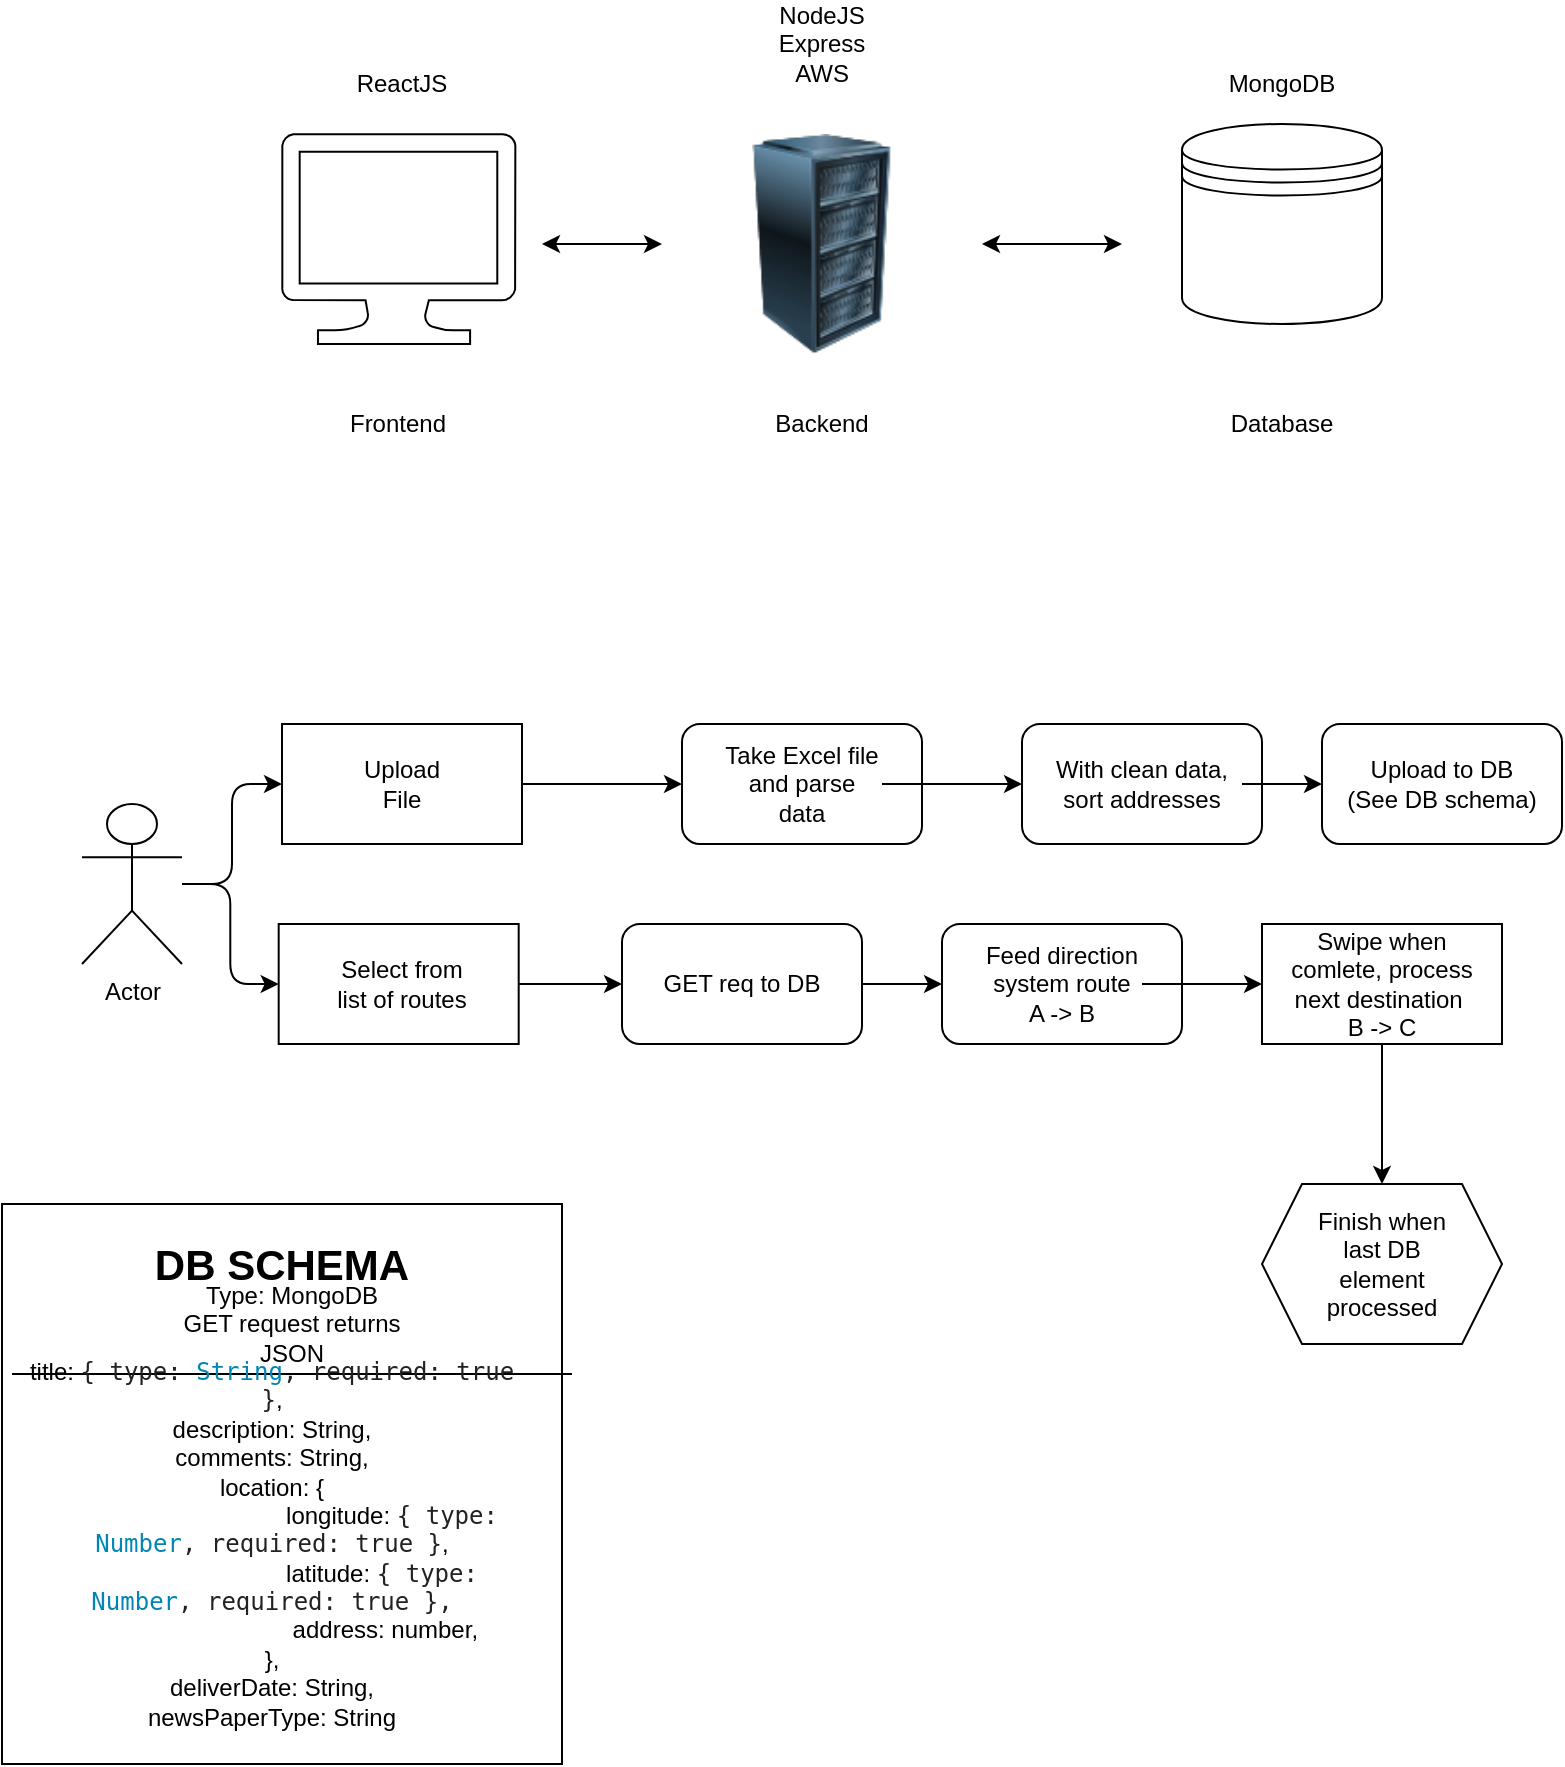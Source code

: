 <mxfile version="14.4.6" type="github">
  <diagram id="G51yq77fBeGaa_wuYlvk" name="Page-1">
    <mxGraphModel dx="1662" dy="800" grid="1" gridSize="10" guides="1" tooltips="1" connect="1" arrows="1" fold="1" page="1" pageScale="1" pageWidth="850" pageHeight="1100" math="0" shadow="0">
      <root>
        <mxCell id="0" />
        <mxCell id="1" parent="0" />
        <mxCell id="G3TwokHNa08a8Cz9YjGj-3" value="" style="shape=datastore;whiteSpace=wrap;html=1;" vertex="1" parent="1">
          <mxGeometry x="630" y="220" width="100" height="100" as="geometry" />
        </mxCell>
        <mxCell id="G3TwokHNa08a8Cz9YjGj-1" value="" style="image;html=1;image=img/lib/clip_art/computers/Server_Rack_128x128.png;fontFamily=Helvetica;fontSize=12;align=center;sketch=0;" vertex="1" parent="1">
          <mxGeometry x="370" y="225" width="160" height="110" as="geometry" />
        </mxCell>
        <mxCell id="G3TwokHNa08a8Cz9YjGj-2" value="MongoDB" style="text;html=1;strokeColor=none;fillColor=none;align=center;verticalAlign=middle;whiteSpace=wrap;" vertex="1" parent="1">
          <mxGeometry x="660" y="190" width="40" height="20" as="geometry" />
        </mxCell>
        <mxCell id="G3TwokHNa08a8Cz9YjGj-4" value="NodeJS&lt;br&gt;Express&lt;br&gt;AWS" style="text;html=1;strokeColor=none;fillColor=none;align=center;verticalAlign=middle;whiteSpace=wrap;" vertex="1" parent="1">
          <mxGeometry x="430" y="170" width="40" height="20" as="geometry" />
        </mxCell>
        <mxCell id="G3TwokHNa08a8Cz9YjGj-6" value="" style="aspect=fixed;pointerEvents=1;shadow=0;dashed=0;html=1;labelPosition=center;verticalLabelPosition=bottom;verticalAlign=top;align=center;shape=mxgraph.azure.computer;" vertex="1" parent="1">
          <mxGeometry x="180" y="225" width="116.67" height="105" as="geometry" />
        </mxCell>
        <mxCell id="G3TwokHNa08a8Cz9YjGj-7" value="ReactJS" style="text;html=1;strokeColor=none;fillColor=none;align=center;verticalAlign=middle;whiteSpace=wrap;" vertex="1" parent="1">
          <mxGeometry x="220" y="190" width="40" height="20" as="geometry" />
        </mxCell>
        <mxCell id="G3TwokHNa08a8Cz9YjGj-9" value="Frontend" style="text;html=1;strokeColor=none;fillColor=none;align=center;verticalAlign=middle;whiteSpace=wrap;" vertex="1" parent="1">
          <mxGeometry x="218" y="360" width="40" height="20" as="geometry" />
        </mxCell>
        <mxCell id="G3TwokHNa08a8Cz9YjGj-10" value="Backend" style="text;html=1;strokeColor=none;fillColor=none;align=center;verticalAlign=middle;whiteSpace=wrap;" vertex="1" parent="1">
          <mxGeometry x="430" y="360" width="40" height="20" as="geometry" />
        </mxCell>
        <mxCell id="G3TwokHNa08a8Cz9YjGj-11" value="Database" style="text;html=1;strokeColor=none;fillColor=none;align=center;verticalAlign=middle;whiteSpace=wrap;" vertex="1" parent="1">
          <mxGeometry x="660" y="360" width="40" height="20" as="geometry" />
        </mxCell>
        <mxCell id="G3TwokHNa08a8Cz9YjGj-12" value="" style="endArrow=classic;startArrow=classic;html=1;" edge="1" parent="1" target="G3TwokHNa08a8Cz9YjGj-1">
          <mxGeometry width="50" height="50" relative="1" as="geometry">
            <mxPoint x="310" y="280" as="sourcePoint" />
            <mxPoint x="450" y="380" as="targetPoint" />
          </mxGeometry>
        </mxCell>
        <mxCell id="G3TwokHNa08a8Cz9YjGj-13" value="" style="endArrow=classic;startArrow=classic;html=1;" edge="1" parent="1" source="G3TwokHNa08a8Cz9YjGj-1">
          <mxGeometry width="50" height="50" relative="1" as="geometry">
            <mxPoint x="520" y="310" as="sourcePoint" />
            <mxPoint x="600" y="280" as="targetPoint" />
          </mxGeometry>
        </mxCell>
        <mxCell id="G3TwokHNa08a8Cz9YjGj-21" style="edgeStyle=orthogonalEdgeStyle;curved=0;rounded=1;sketch=0;orthogonalLoop=1;jettySize=auto;html=1;entryX=0;entryY=0.5;entryDx=0;entryDy=0;" edge="1" parent="1" source="G3TwokHNa08a8Cz9YjGj-14" target="G3TwokHNa08a8Cz9YjGj-18">
          <mxGeometry relative="1" as="geometry" />
        </mxCell>
        <mxCell id="G3TwokHNa08a8Cz9YjGj-24" style="edgeStyle=orthogonalEdgeStyle;curved=0;rounded=1;sketch=0;orthogonalLoop=1;jettySize=auto;html=1;entryX=0;entryY=0.5;entryDx=0;entryDy=0;" edge="1" parent="1" source="G3TwokHNa08a8Cz9YjGj-14" target="G3TwokHNa08a8Cz9YjGj-23">
          <mxGeometry relative="1" as="geometry" />
        </mxCell>
        <mxCell id="G3TwokHNa08a8Cz9YjGj-14" value="Actor" style="shape=umlActor;verticalLabelPosition=bottom;verticalAlign=top;html=1;outlineConnect=0;rounded=0;sketch=0;" vertex="1" parent="1">
          <mxGeometry x="80" y="560" width="50" height="80" as="geometry" />
        </mxCell>
        <mxCell id="G3TwokHNa08a8Cz9YjGj-27" style="edgeStyle=orthogonalEdgeStyle;curved=0;rounded=1;sketch=0;orthogonalLoop=1;jettySize=auto;html=1;entryX=0;entryY=0.5;entryDx=0;entryDy=0;" edge="1" parent="1" source="G3TwokHNa08a8Cz9YjGj-18" target="G3TwokHNa08a8Cz9YjGj-26">
          <mxGeometry relative="1" as="geometry">
            <mxPoint x="380" y="530" as="targetPoint" />
          </mxGeometry>
        </mxCell>
        <mxCell id="G3TwokHNa08a8Cz9YjGj-18" value="" style="rounded=0;whiteSpace=wrap;html=1;sketch=0;" vertex="1" parent="1">
          <mxGeometry x="180" y="520" width="120" height="60" as="geometry" />
        </mxCell>
        <mxCell id="G3TwokHNa08a8Cz9YjGj-19" value="Upload File" style="text;html=1;strokeColor=none;fillColor=none;align=center;verticalAlign=middle;whiteSpace=wrap;rounded=0;sketch=0;" vertex="1" parent="1">
          <mxGeometry x="220" y="540" width="40" height="20" as="geometry" />
        </mxCell>
        <mxCell id="G3TwokHNa08a8Cz9YjGj-42" style="edgeStyle=orthogonalEdgeStyle;curved=0;rounded=1;sketch=0;orthogonalLoop=1;jettySize=auto;html=1;entryX=0;entryY=0.5;entryDx=0;entryDy=0;" edge="1" parent="1" source="G3TwokHNa08a8Cz9YjGj-23" target="G3TwokHNa08a8Cz9YjGj-32">
          <mxGeometry relative="1" as="geometry" />
        </mxCell>
        <mxCell id="G3TwokHNa08a8Cz9YjGj-23" value="" style="rounded=0;whiteSpace=wrap;html=1;sketch=0;" vertex="1" parent="1">
          <mxGeometry x="178.34" y="620" width="120" height="60" as="geometry" />
        </mxCell>
        <mxCell id="G3TwokHNa08a8Cz9YjGj-25" value="Select from list of routes" style="text;html=1;strokeColor=none;fillColor=none;align=center;verticalAlign=middle;whiteSpace=wrap;rounded=0;sketch=0;" vertex="1" parent="1">
          <mxGeometry x="204" y="640" width="72" height="20" as="geometry" />
        </mxCell>
        <mxCell id="G3TwokHNa08a8Cz9YjGj-26" value="" style="rounded=1;whiteSpace=wrap;html=1;sketch=0;" vertex="1" parent="1">
          <mxGeometry x="380" y="520" width="120" height="60" as="geometry" />
        </mxCell>
        <mxCell id="G3TwokHNa08a8Cz9YjGj-38" style="edgeStyle=orthogonalEdgeStyle;curved=0;rounded=1;sketch=0;orthogonalLoop=1;jettySize=auto;html=1;entryX=0;entryY=0.5;entryDx=0;entryDy=0;" edge="1" parent="1" source="G3TwokHNa08a8Cz9YjGj-28" target="G3TwokHNa08a8Cz9YjGj-35">
          <mxGeometry relative="1" as="geometry" />
        </mxCell>
        <mxCell id="G3TwokHNa08a8Cz9YjGj-28" value="Take Excel file and parse data" style="text;html=1;strokeColor=none;fillColor=none;align=center;verticalAlign=middle;whiteSpace=wrap;rounded=0;sketch=0;" vertex="1" parent="1">
          <mxGeometry x="400" y="540" width="80" height="20" as="geometry" />
        </mxCell>
        <mxCell id="G3TwokHNa08a8Cz9YjGj-44" value="" style="edgeStyle=orthogonalEdgeStyle;curved=0;rounded=1;sketch=0;orthogonalLoop=1;jettySize=auto;html=1;" edge="1" parent="1" source="G3TwokHNa08a8Cz9YjGj-32" target="G3TwokHNa08a8Cz9YjGj-43">
          <mxGeometry relative="1" as="geometry" />
        </mxCell>
        <mxCell id="G3TwokHNa08a8Cz9YjGj-32" value="" style="rounded=1;whiteSpace=wrap;html=1;sketch=0;" vertex="1" parent="1">
          <mxGeometry x="350" y="620" width="120" height="60" as="geometry" />
        </mxCell>
        <mxCell id="G3TwokHNa08a8Cz9YjGj-33" value="GET req to DB" style="text;html=1;strokeColor=none;fillColor=none;align=center;verticalAlign=middle;whiteSpace=wrap;rounded=0;sketch=0;" vertex="1" parent="1">
          <mxGeometry x="360" y="630" width="100" height="40" as="geometry" />
        </mxCell>
        <mxCell id="G3TwokHNa08a8Cz9YjGj-35" value="" style="rounded=1;whiteSpace=wrap;html=1;sketch=0;" vertex="1" parent="1">
          <mxGeometry x="550" y="520" width="120" height="60" as="geometry" />
        </mxCell>
        <mxCell id="G3TwokHNa08a8Cz9YjGj-41" style="edgeStyle=orthogonalEdgeStyle;curved=0;rounded=1;sketch=0;orthogonalLoop=1;jettySize=auto;html=1;entryX=0;entryY=0.5;entryDx=0;entryDy=0;" edge="1" parent="1" source="G3TwokHNa08a8Cz9YjGj-37" target="G3TwokHNa08a8Cz9YjGj-39">
          <mxGeometry relative="1" as="geometry" />
        </mxCell>
        <mxCell id="G3TwokHNa08a8Cz9YjGj-37" value="With clean data, sort addresses" style="text;html=1;strokeColor=none;fillColor=none;align=center;verticalAlign=middle;whiteSpace=wrap;rounded=0;sketch=0;" vertex="1" parent="1">
          <mxGeometry x="560" y="540" width="100" height="20" as="geometry" />
        </mxCell>
        <mxCell id="G3TwokHNa08a8Cz9YjGj-39" value="" style="rounded=1;whiteSpace=wrap;html=1;sketch=0;" vertex="1" parent="1">
          <mxGeometry x="700" y="520" width="120" height="60" as="geometry" />
        </mxCell>
        <mxCell id="G3TwokHNa08a8Cz9YjGj-40" value="Upload to DB&lt;br&gt;(See DB schema)" style="text;html=1;strokeColor=none;fillColor=none;align=center;verticalAlign=middle;whiteSpace=wrap;rounded=0;sketch=0;" vertex="1" parent="1">
          <mxGeometry x="710" y="540" width="100" height="20" as="geometry" />
        </mxCell>
        <mxCell id="G3TwokHNa08a8Cz9YjGj-43" value="" style="whiteSpace=wrap;html=1;rounded=1;sketch=0;" vertex="1" parent="1">
          <mxGeometry x="510" y="620" width="120" height="60" as="geometry" />
        </mxCell>
        <mxCell id="G3TwokHNa08a8Cz9YjGj-47" value="" style="edgeStyle=orthogonalEdgeStyle;curved=0;rounded=1;sketch=0;orthogonalLoop=1;jettySize=auto;html=1;" edge="1" parent="1" source="G3TwokHNa08a8Cz9YjGj-45" target="G3TwokHNa08a8Cz9YjGj-46">
          <mxGeometry relative="1" as="geometry" />
        </mxCell>
        <mxCell id="G3TwokHNa08a8Cz9YjGj-45" value="Feed direction system route A -&amp;gt; B" style="text;html=1;strokeColor=none;fillColor=none;align=center;verticalAlign=middle;whiteSpace=wrap;rounded=0;sketch=0;" vertex="1" parent="1">
          <mxGeometry x="530" y="640" width="80" height="20" as="geometry" />
        </mxCell>
        <mxCell id="G3TwokHNa08a8Cz9YjGj-50" value="" style="edgeStyle=orthogonalEdgeStyle;curved=0;rounded=1;sketch=0;orthogonalLoop=1;jettySize=auto;html=1;" edge="1" parent="1" source="G3TwokHNa08a8Cz9YjGj-46" target="G3TwokHNa08a8Cz9YjGj-49">
          <mxGeometry relative="1" as="geometry" />
        </mxCell>
        <mxCell id="G3TwokHNa08a8Cz9YjGj-46" value="" style="whiteSpace=wrap;html=1;rounded=0;sketch=0;" vertex="1" parent="1">
          <mxGeometry x="670" y="620" width="120" height="60" as="geometry" />
        </mxCell>
        <mxCell id="G3TwokHNa08a8Cz9YjGj-48" value="Swipe when comlete, process next destination&amp;nbsp;&lt;br&gt;B -&amp;gt; C" style="text;html=1;strokeColor=none;fillColor=none;align=center;verticalAlign=middle;whiteSpace=wrap;rounded=0;sketch=0;" vertex="1" parent="1">
          <mxGeometry x="680" y="640" width="100" height="20" as="geometry" />
        </mxCell>
        <mxCell id="G3TwokHNa08a8Cz9YjGj-49" value="" style="shape=hexagon;perimeter=hexagonPerimeter2;whiteSpace=wrap;html=1;fixedSize=1;rounded=0;sketch=0;" vertex="1" parent="1">
          <mxGeometry x="670" y="750" width="120" height="80" as="geometry" />
        </mxCell>
        <mxCell id="G3TwokHNa08a8Cz9YjGj-51" value="Finish when last DB element processed" style="text;html=1;strokeColor=none;fillColor=none;align=center;verticalAlign=middle;whiteSpace=wrap;rounded=0;sketch=0;" vertex="1" parent="1">
          <mxGeometry x="690" y="780" width="80" height="20" as="geometry" />
        </mxCell>
        <mxCell id="G3TwokHNa08a8Cz9YjGj-67" value="" style="whiteSpace=wrap;html=1;aspect=fixed;rounded=0;sketch=0;" vertex="1" parent="1">
          <mxGeometry x="40" y="760" width="280" height="280" as="geometry" />
        </mxCell>
        <mxCell id="G3TwokHNa08a8Cz9YjGj-68" value="&lt;b&gt;&lt;font style=&quot;font-size: 21px&quot;&gt;DB SCHEMA&lt;/font&gt;&lt;/b&gt;" style="text;html=1;strokeColor=none;fillColor=none;align=center;verticalAlign=middle;whiteSpace=wrap;rounded=0;sketch=0;labelBackgroundColor=none;" vertex="1" parent="1">
          <mxGeometry x="95" y="780" width="170" height="20" as="geometry" />
        </mxCell>
        <mxCell id="G3TwokHNa08a8Cz9YjGj-69" value="Type: MongoDB&lt;br&gt;GET request returns&lt;br&gt;JSON&lt;br&gt;" style="text;html=1;strokeColor=none;fillColor=none;align=center;verticalAlign=middle;whiteSpace=wrap;rounded=0;labelBackgroundColor=none;sketch=0;" vertex="1" parent="1">
          <mxGeometry x="120" y="810" width="130" height="20" as="geometry" />
        </mxCell>
        <mxCell id="G3TwokHNa08a8Cz9YjGj-70" value="" style="line;strokeWidth=1;rotatable=0;dashed=0;labelPosition=right;align=left;verticalAlign=middle;spacingTop=0;spacingLeft=6;points=[];portConstraint=eastwest;rounded=0;labelBackgroundColor=none;sketch=0;" vertex="1" parent="1">
          <mxGeometry x="45" y="840" width="280" height="10" as="geometry" />
        </mxCell>
        <mxCell id="G3TwokHNa08a8Cz9YjGj-73" value="title:&amp;nbsp;&lt;span style=&quot;background-color: transparent ; color: rgb(34 , 34 , 34) ; font-family: monospace , monospace ; font-size: 1em&quot;&gt;{ &lt;/span&gt;&lt;span class=&quot;hljs-attr&quot; style=&quot;background-color: transparent ; color: rgb(34 , 34 , 34) ; font-family: monospace , monospace ; font-size: 1em&quot;&gt;type&lt;/span&gt;&lt;span style=&quot;background-color: transparent ; color: rgb(34 , 34 , 34) ; font-family: monospace , monospace ; font-size: 1em&quot;&gt;: &lt;/span&gt;&lt;span class=&quot;hljs-built_in&quot; style=&quot;background-color: transparent ; font-family: monospace , monospace ; font-size: 1em ; color: rgb(0 , 134 , 179)&quot;&gt;String&lt;/span&gt;&lt;span style=&quot;background-color: transparent ; color: rgb(34 , 34 , 34) ; font-family: monospace , monospace ; font-size: 1em&quot;&gt;, &lt;/span&gt;&lt;span class=&quot;hljs-attr&quot; style=&quot;background-color: transparent ; color: rgb(34 , 34 , 34) ; font-family: monospace , monospace ; font-size: 1em&quot;&gt;required&lt;/span&gt;&lt;span style=&quot;background-color: transparent ; color: rgb(34 , 34 , 34) ; font-family: monospace , monospace ; font-size: 1em&quot;&gt;: &lt;/span&gt;&lt;span class=&quot;hljs-literal&quot; style=&quot;background-color: transparent ; color: rgb(34 , 34 , 34) ; font-family: monospace , monospace ; font-size: 1em&quot;&gt;true&lt;/span&gt;&lt;span style=&quot;background-color: transparent ; color: rgb(34 , 34 , 34) ; font-family: monospace , monospace ; font-size: 1em&quot;&gt; }&lt;/span&gt;&lt;span&gt;,&lt;/span&gt;&lt;br&gt;description: String,&lt;br&gt;comments: String,&lt;br&gt;location: {&lt;br&gt;&amp;nbsp; &amp;nbsp; &amp;nbsp; &amp;nbsp; &amp;nbsp; &amp;nbsp; &amp;nbsp; &amp;nbsp; &amp;nbsp; &amp;nbsp; &amp;nbsp; &amp;nbsp; &amp;nbsp; &amp;nbsp; &amp;nbsp; &amp;nbsp; &amp;nbsp; &amp;nbsp; longitude:&amp;nbsp;&lt;span style=&quot;background-color: transparent ; color: rgb(34 , 34 , 34) ; font-family: monospace , monospace ; font-size: 1em&quot;&gt;{ &lt;/span&gt;&lt;span class=&quot;hljs-attr&quot; style=&quot;background-color: transparent ; color: rgb(34 , 34 , 34) ; font-family: monospace , monospace ; font-size: 1em&quot;&gt;type&lt;/span&gt;&lt;span style=&quot;background-color: transparent ; color: rgb(34 , 34 , 34) ; font-family: monospace , monospace ; font-size: 1em&quot;&gt;: &lt;/span&gt;&lt;span class=&quot;hljs-built_in&quot; style=&quot;background-color: transparent ; font-family: monospace , monospace ; font-size: 1em ; color: rgb(0 , 134 , 179)&quot;&gt;Number&lt;/span&gt;&lt;span style=&quot;background-color: transparent ; color: rgb(34 , 34 , 34) ; font-family: monospace , monospace ; font-size: 1em&quot;&gt;, &lt;/span&gt;&lt;span class=&quot;hljs-attr&quot; style=&quot;background-color: transparent ; color: rgb(34 , 34 , 34) ; font-family: monospace , monospace ; font-size: 1em&quot;&gt;required&lt;/span&gt;&lt;span style=&quot;background-color: transparent ; color: rgb(34 , 34 , 34) ; font-family: monospace , monospace ; font-size: 1em&quot;&gt;: &lt;/span&gt;&lt;span class=&quot;hljs-literal&quot; style=&quot;background-color: transparent ; color: rgb(34 , 34 , 34) ; font-family: monospace , monospace ; font-size: 1em&quot;&gt;true&lt;/span&gt;&lt;span style=&quot;background-color: transparent ; color: rgb(34 , 34 , 34) ; font-family: monospace , monospace ; font-size: 1em&quot;&gt; }&lt;/span&gt;&lt;span&gt;,&lt;/span&gt;&lt;br&gt;&amp;nbsp; &amp;nbsp; &amp;nbsp; &amp;nbsp; &amp;nbsp; &amp;nbsp; &amp;nbsp; &amp;nbsp; &amp;nbsp; &amp;nbsp; &amp;nbsp; &amp;nbsp; &amp;nbsp; &amp;nbsp; &amp;nbsp; &amp;nbsp; &amp;nbsp;latitude:&amp;nbsp;&lt;span style=&quot;background-color: transparent ; color: rgb(34 , 34 , 34) ; font-family: monospace , monospace ; font-size: 1em&quot;&gt;{ &lt;/span&gt;&lt;span class=&quot;hljs-attr&quot; style=&quot;background-color: transparent ; color: rgb(34 , 34 , 34) ; font-family: monospace , monospace ; font-size: 1em&quot;&gt;type&lt;/span&gt;&lt;span style=&quot;background-color: transparent ; color: rgb(34 , 34 , 34) ; font-family: monospace , monospace ; font-size: 1em&quot;&gt;: &lt;/span&gt;&lt;span class=&quot;hljs-built_in&quot; style=&quot;background-color: transparent ; font-family: monospace , monospace ; font-size: 1em ; color: rgb(0 , 134 , 179)&quot;&gt;Number&lt;/span&gt;&lt;span style=&quot;background-color: transparent ; color: rgb(34 , 34 , 34) ; font-family: monospace , monospace ; font-size: 1em&quot;&gt;, &lt;/span&gt;&lt;span class=&quot;hljs-attr&quot; style=&quot;background-color: transparent ; color: rgb(34 , 34 , 34) ; font-family: monospace , monospace ; font-size: 1em&quot;&gt;required&lt;/span&gt;&lt;span style=&quot;background-color: transparent ; color: rgb(34 , 34 , 34) ; font-family: monospace , monospace ; font-size: 1em&quot;&gt;: &lt;/span&gt;&lt;span class=&quot;hljs-literal&quot; style=&quot;background-color: transparent ; color: rgb(34 , 34 , 34) ; font-family: monospace , monospace ; font-size: 1em&quot;&gt;true&lt;/span&gt;&lt;span style=&quot;background-color: transparent ; color: rgb(34 , 34 , 34) ; font-family: monospace , monospace ; font-size: 1em&quot;&gt; },&lt;/span&gt;&lt;br&gt;&amp;nbsp; &amp;nbsp; &amp;nbsp; &amp;nbsp; &amp;nbsp; &amp;nbsp; &amp;nbsp; &amp;nbsp; &amp;nbsp; &amp;nbsp; &amp;nbsp; &amp;nbsp; &amp;nbsp; &amp;nbsp; &amp;nbsp; &amp;nbsp; &amp;nbsp; address: number,&lt;br&gt;},&lt;br&gt;deliverDate: String,&lt;br&gt;newsPaperType: String" style="text;html=1;strokeColor=none;fillColor=none;align=center;verticalAlign=middle;whiteSpace=wrap;rounded=0;labelBackgroundColor=none;sketch=0;" vertex="1" parent="1">
          <mxGeometry x="50" y="840" width="250" height="180" as="geometry" />
        </mxCell>
      </root>
    </mxGraphModel>
  </diagram>
</mxfile>
